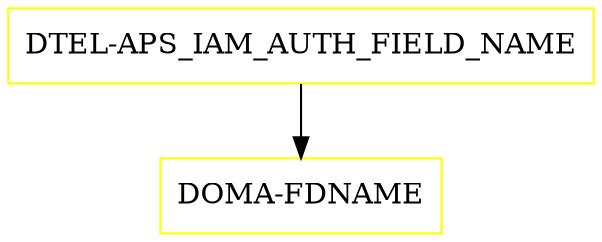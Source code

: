 digraph G {
  "DTEL-APS_IAM_AUTH_FIELD_NAME" [shape=box,color=yellow];
  "DOMA-FDNAME" [shape=box,color=yellow,URL="./DOMA_FDNAME.html"];
  "DTEL-APS_IAM_AUTH_FIELD_NAME" -> "DOMA-FDNAME";
}
